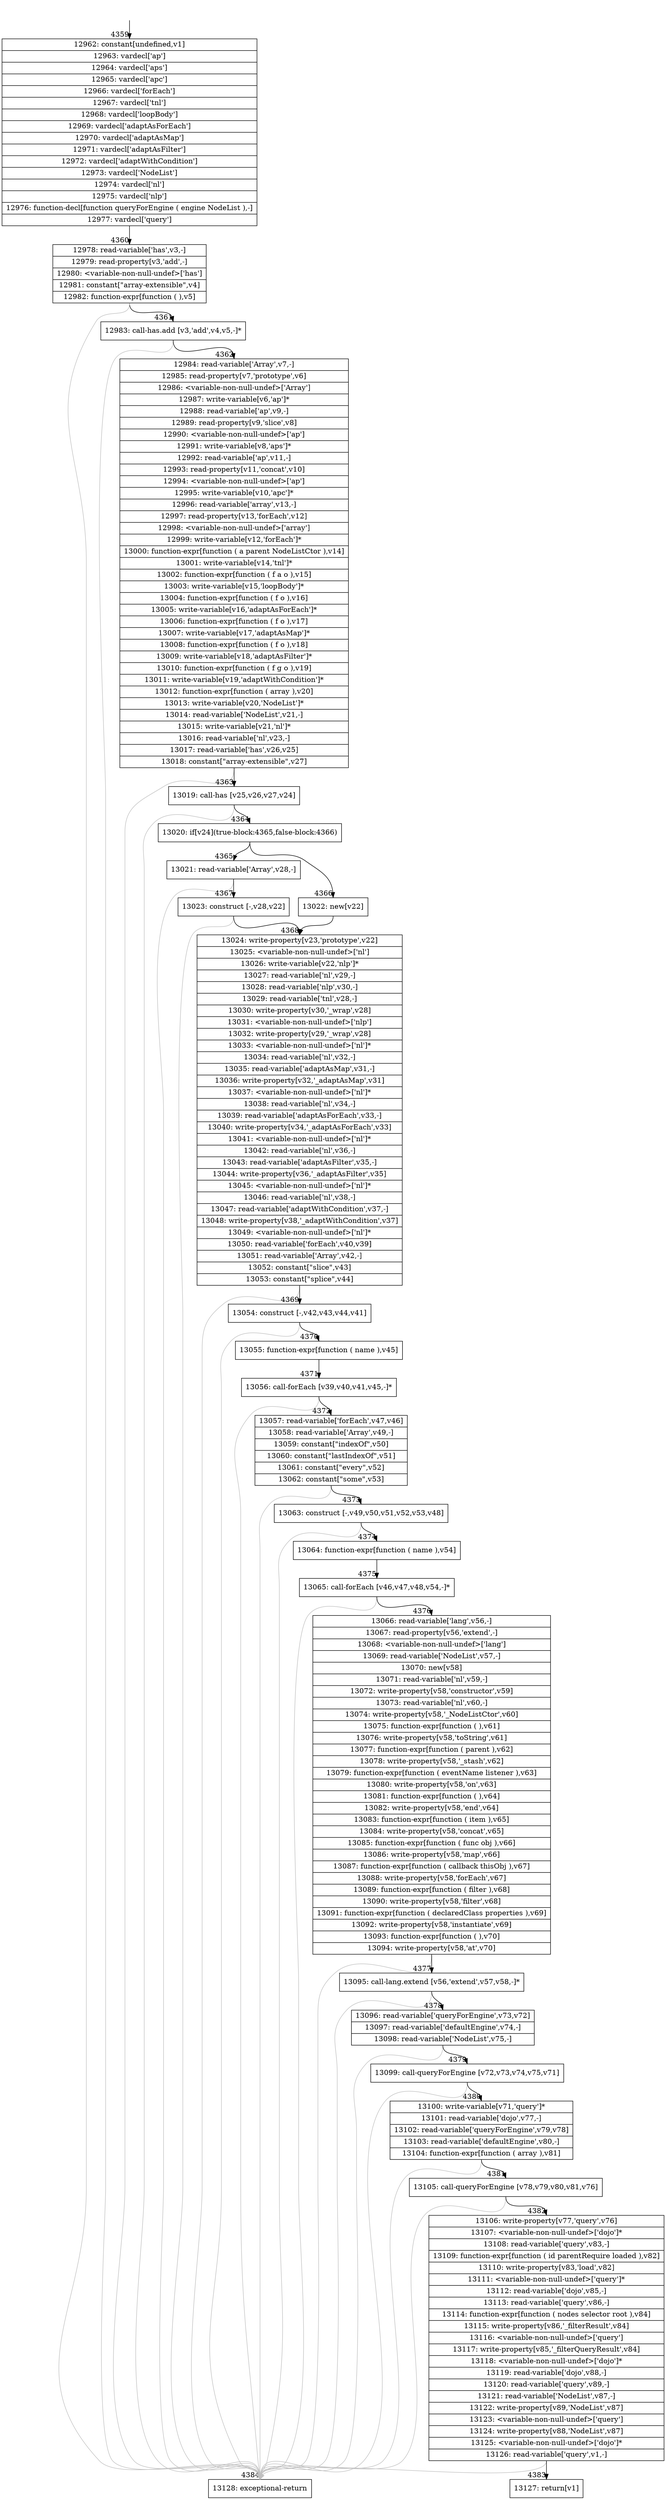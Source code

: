 digraph {
rankdir="TD"
BB_entry272[shape=none,label=""];
BB_entry272 -> BB4359 [tailport=s, headport=n, headlabel="    4359"]
BB4359 [shape=record label="{12962: constant[undefined,v1]|12963: vardecl['ap']|12964: vardecl['aps']|12965: vardecl['apc']|12966: vardecl['forEach']|12967: vardecl['tnl']|12968: vardecl['loopBody']|12969: vardecl['adaptAsForEach']|12970: vardecl['adaptAsMap']|12971: vardecl['adaptAsFilter']|12972: vardecl['adaptWithCondition']|12973: vardecl['NodeList']|12974: vardecl['nl']|12975: vardecl['nlp']|12976: function-decl[function queryForEngine ( engine NodeList ),-]|12977: vardecl['query']}" ] 
BB4359 -> BB4360 [tailport=s, headport=n, headlabel="      4360"]
BB4360 [shape=record label="{12978: read-variable['has',v3,-]|12979: read-property[v3,'add',-]|12980: \<variable-non-null-undef\>['has']|12981: constant[\"array-extensible\",v4]|12982: function-expr[function ( ),v5]}" ] 
BB4360 -> BB4361 [tailport=s, headport=n, headlabel="      4361"]
BB4360 -> BB4384 [tailport=s, headport=n, color=gray, headlabel="      4384"]
BB4361 [shape=record label="{12983: call-has.add [v3,'add',v4,v5,-]*}" ] 
BB4361 -> BB4362 [tailport=s, headport=n, headlabel="      4362"]
BB4361 -> BB4384 [tailport=s, headport=n, color=gray]
BB4362 [shape=record label="{12984: read-variable['Array',v7,-]|12985: read-property[v7,'prototype',v6]|12986: \<variable-non-null-undef\>['Array']|12987: write-variable[v6,'ap']*|12988: read-variable['ap',v9,-]|12989: read-property[v9,'slice',v8]|12990: \<variable-non-null-undef\>['ap']|12991: write-variable[v8,'aps']*|12992: read-variable['ap',v11,-]|12993: read-property[v11,'concat',v10]|12994: \<variable-non-null-undef\>['ap']|12995: write-variable[v10,'apc']*|12996: read-variable['array',v13,-]|12997: read-property[v13,'forEach',v12]|12998: \<variable-non-null-undef\>['array']|12999: write-variable[v12,'forEach']*|13000: function-expr[function ( a parent NodeListCtor ),v14]|13001: write-variable[v14,'tnl']*|13002: function-expr[function ( f a o ),v15]|13003: write-variable[v15,'loopBody']*|13004: function-expr[function ( f o ),v16]|13005: write-variable[v16,'adaptAsForEach']*|13006: function-expr[function ( f o ),v17]|13007: write-variable[v17,'adaptAsMap']*|13008: function-expr[function ( f o ),v18]|13009: write-variable[v18,'adaptAsFilter']*|13010: function-expr[function ( f g o ),v19]|13011: write-variable[v19,'adaptWithCondition']*|13012: function-expr[function ( array ),v20]|13013: write-variable[v20,'NodeList']*|13014: read-variable['NodeList',v21,-]|13015: write-variable[v21,'nl']*|13016: read-variable['nl',v23,-]|13017: read-variable['has',v26,v25]|13018: constant[\"array-extensible\",v27]}" ] 
BB4362 -> BB4363 [tailport=s, headport=n, headlabel="      4363"]
BB4362 -> BB4384 [tailport=s, headport=n, color=gray]
BB4363 [shape=record label="{13019: call-has [v25,v26,v27,v24]}" ] 
BB4363 -> BB4364 [tailport=s, headport=n, headlabel="      4364"]
BB4363 -> BB4384 [tailport=s, headport=n, color=gray]
BB4364 [shape=record label="{13020: if[v24](true-block:4365,false-block:4366)}" ] 
BB4364 -> BB4365 [tailport=s, headport=n, headlabel="      4365"]
BB4364 -> BB4366 [tailport=s, headport=n, headlabel="      4366"]
BB4365 [shape=record label="{13021: read-variable['Array',v28,-]}" ] 
BB4365 -> BB4367 [tailport=s, headport=n, headlabel="      4367"]
BB4365 -> BB4384 [tailport=s, headport=n, color=gray]
BB4366 [shape=record label="{13022: new[v22]}" ] 
BB4366 -> BB4368 [tailport=s, headport=n, headlabel="      4368"]
BB4367 [shape=record label="{13023: construct [-,v28,v22]}" ] 
BB4367 -> BB4368 [tailport=s, headport=n]
BB4367 -> BB4384 [tailport=s, headport=n, color=gray]
BB4368 [shape=record label="{13024: write-property[v23,'prototype',v22]|13025: \<variable-non-null-undef\>['nl']|13026: write-variable[v22,'nlp']*|13027: read-variable['nl',v29,-]|13028: read-variable['nlp',v30,-]|13029: read-variable['tnl',v28,-]|13030: write-property[v30,'_wrap',v28]|13031: \<variable-non-null-undef\>['nlp']|13032: write-property[v29,'_wrap',v28]|13033: \<variable-non-null-undef\>['nl']*|13034: read-variable['nl',v32,-]|13035: read-variable['adaptAsMap',v31,-]|13036: write-property[v32,'_adaptAsMap',v31]|13037: \<variable-non-null-undef\>['nl']*|13038: read-variable['nl',v34,-]|13039: read-variable['adaptAsForEach',v33,-]|13040: write-property[v34,'_adaptAsForEach',v33]|13041: \<variable-non-null-undef\>['nl']*|13042: read-variable['nl',v36,-]|13043: read-variable['adaptAsFilter',v35,-]|13044: write-property[v36,'_adaptAsFilter',v35]|13045: \<variable-non-null-undef\>['nl']*|13046: read-variable['nl',v38,-]|13047: read-variable['adaptWithCondition',v37,-]|13048: write-property[v38,'_adaptWithCondition',v37]|13049: \<variable-non-null-undef\>['nl']*|13050: read-variable['forEach',v40,v39]|13051: read-variable['Array',v42,-]|13052: constant[\"slice\",v43]|13053: constant[\"splice\",v44]}" ] 
BB4368 -> BB4369 [tailport=s, headport=n, headlabel="      4369"]
BB4368 -> BB4384 [tailport=s, headport=n, color=gray]
BB4369 [shape=record label="{13054: construct [-,v42,v43,v44,v41]}" ] 
BB4369 -> BB4370 [tailport=s, headport=n, headlabel="      4370"]
BB4369 -> BB4384 [tailport=s, headport=n, color=gray]
BB4370 [shape=record label="{13055: function-expr[function ( name ),v45]}" ] 
BB4370 -> BB4371 [tailport=s, headport=n, headlabel="      4371"]
BB4371 [shape=record label="{13056: call-forEach [v39,v40,v41,v45,-]*}" ] 
BB4371 -> BB4372 [tailport=s, headport=n, headlabel="      4372"]
BB4371 -> BB4384 [tailport=s, headport=n, color=gray]
BB4372 [shape=record label="{13057: read-variable['forEach',v47,v46]|13058: read-variable['Array',v49,-]|13059: constant[\"indexOf\",v50]|13060: constant[\"lastIndexOf\",v51]|13061: constant[\"every\",v52]|13062: constant[\"some\",v53]}" ] 
BB4372 -> BB4373 [tailport=s, headport=n, headlabel="      4373"]
BB4372 -> BB4384 [tailport=s, headport=n, color=gray]
BB4373 [shape=record label="{13063: construct [-,v49,v50,v51,v52,v53,v48]}" ] 
BB4373 -> BB4374 [tailport=s, headport=n, headlabel="      4374"]
BB4373 -> BB4384 [tailport=s, headport=n, color=gray]
BB4374 [shape=record label="{13064: function-expr[function ( name ),v54]}" ] 
BB4374 -> BB4375 [tailport=s, headport=n, headlabel="      4375"]
BB4375 [shape=record label="{13065: call-forEach [v46,v47,v48,v54,-]*}" ] 
BB4375 -> BB4376 [tailport=s, headport=n, headlabel="      4376"]
BB4375 -> BB4384 [tailport=s, headport=n, color=gray]
BB4376 [shape=record label="{13066: read-variable['lang',v56,-]|13067: read-property[v56,'extend',-]|13068: \<variable-non-null-undef\>['lang']|13069: read-variable['NodeList',v57,-]|13070: new[v58]|13071: read-variable['nl',v59,-]|13072: write-property[v58,'constructor',v59]|13073: read-variable['nl',v60,-]|13074: write-property[v58,'_NodeListCtor',v60]|13075: function-expr[function ( ),v61]|13076: write-property[v58,'toString',v61]|13077: function-expr[function ( parent ),v62]|13078: write-property[v58,'_stash',v62]|13079: function-expr[function ( eventName listener ),v63]|13080: write-property[v58,'on',v63]|13081: function-expr[function ( ),v64]|13082: write-property[v58,'end',v64]|13083: function-expr[function ( item ),v65]|13084: write-property[v58,'concat',v65]|13085: function-expr[function ( func obj ),v66]|13086: write-property[v58,'map',v66]|13087: function-expr[function ( callback thisObj ),v67]|13088: write-property[v58,'forEach',v67]|13089: function-expr[function ( filter ),v68]|13090: write-property[v58,'filter',v68]|13091: function-expr[function ( declaredClass properties ),v69]|13092: write-property[v58,'instantiate',v69]|13093: function-expr[function ( ),v70]|13094: write-property[v58,'at',v70]}" ] 
BB4376 -> BB4377 [tailport=s, headport=n, headlabel="      4377"]
BB4376 -> BB4384 [tailport=s, headport=n, color=gray]
BB4377 [shape=record label="{13095: call-lang.extend [v56,'extend',v57,v58,-]*}" ] 
BB4377 -> BB4378 [tailport=s, headport=n, headlabel="      4378"]
BB4377 -> BB4384 [tailport=s, headport=n, color=gray]
BB4378 [shape=record label="{13096: read-variable['queryForEngine',v73,v72]|13097: read-variable['defaultEngine',v74,-]|13098: read-variable['NodeList',v75,-]}" ] 
BB4378 -> BB4379 [tailport=s, headport=n, headlabel="      4379"]
BB4378 -> BB4384 [tailport=s, headport=n, color=gray]
BB4379 [shape=record label="{13099: call-queryForEngine [v72,v73,v74,v75,v71]}" ] 
BB4379 -> BB4380 [tailport=s, headport=n, headlabel="      4380"]
BB4379 -> BB4384 [tailport=s, headport=n, color=gray]
BB4380 [shape=record label="{13100: write-variable[v71,'query']*|13101: read-variable['dojo',v77,-]|13102: read-variable['queryForEngine',v79,v78]|13103: read-variable['defaultEngine',v80,-]|13104: function-expr[function ( array ),v81]}" ] 
BB4380 -> BB4381 [tailport=s, headport=n, headlabel="      4381"]
BB4380 -> BB4384 [tailport=s, headport=n, color=gray]
BB4381 [shape=record label="{13105: call-queryForEngine [v78,v79,v80,v81,v76]}" ] 
BB4381 -> BB4382 [tailport=s, headport=n, headlabel="      4382"]
BB4381 -> BB4384 [tailport=s, headport=n, color=gray]
BB4382 [shape=record label="{13106: write-property[v77,'query',v76]|13107: \<variable-non-null-undef\>['dojo']*|13108: read-variable['query',v83,-]|13109: function-expr[function ( id parentRequire loaded ),v82]|13110: write-property[v83,'load',v82]|13111: \<variable-non-null-undef\>['query']*|13112: read-variable['dojo',v85,-]|13113: read-variable['query',v86,-]|13114: function-expr[function ( nodes selector root ),v84]|13115: write-property[v86,'_filterResult',v84]|13116: \<variable-non-null-undef\>['query']|13117: write-property[v85,'_filterQueryResult',v84]|13118: \<variable-non-null-undef\>['dojo']*|13119: read-variable['dojo',v88,-]|13120: read-variable['query',v89,-]|13121: read-variable['NodeList',v87,-]|13122: write-property[v89,'NodeList',v87]|13123: \<variable-non-null-undef\>['query']|13124: write-property[v88,'NodeList',v87]|13125: \<variable-non-null-undef\>['dojo']*|13126: read-variable['query',v1,-]}" ] 
BB4382 -> BB4383 [tailport=s, headport=n, headlabel="      4383"]
BB4382 -> BB4384 [tailport=s, headport=n, color=gray]
BB4383 [shape=record label="{13127: return[v1]}" ] 
BB4384 [shape=record label="{13128: exceptional-return}" ] 
//#$~ 6047
}
